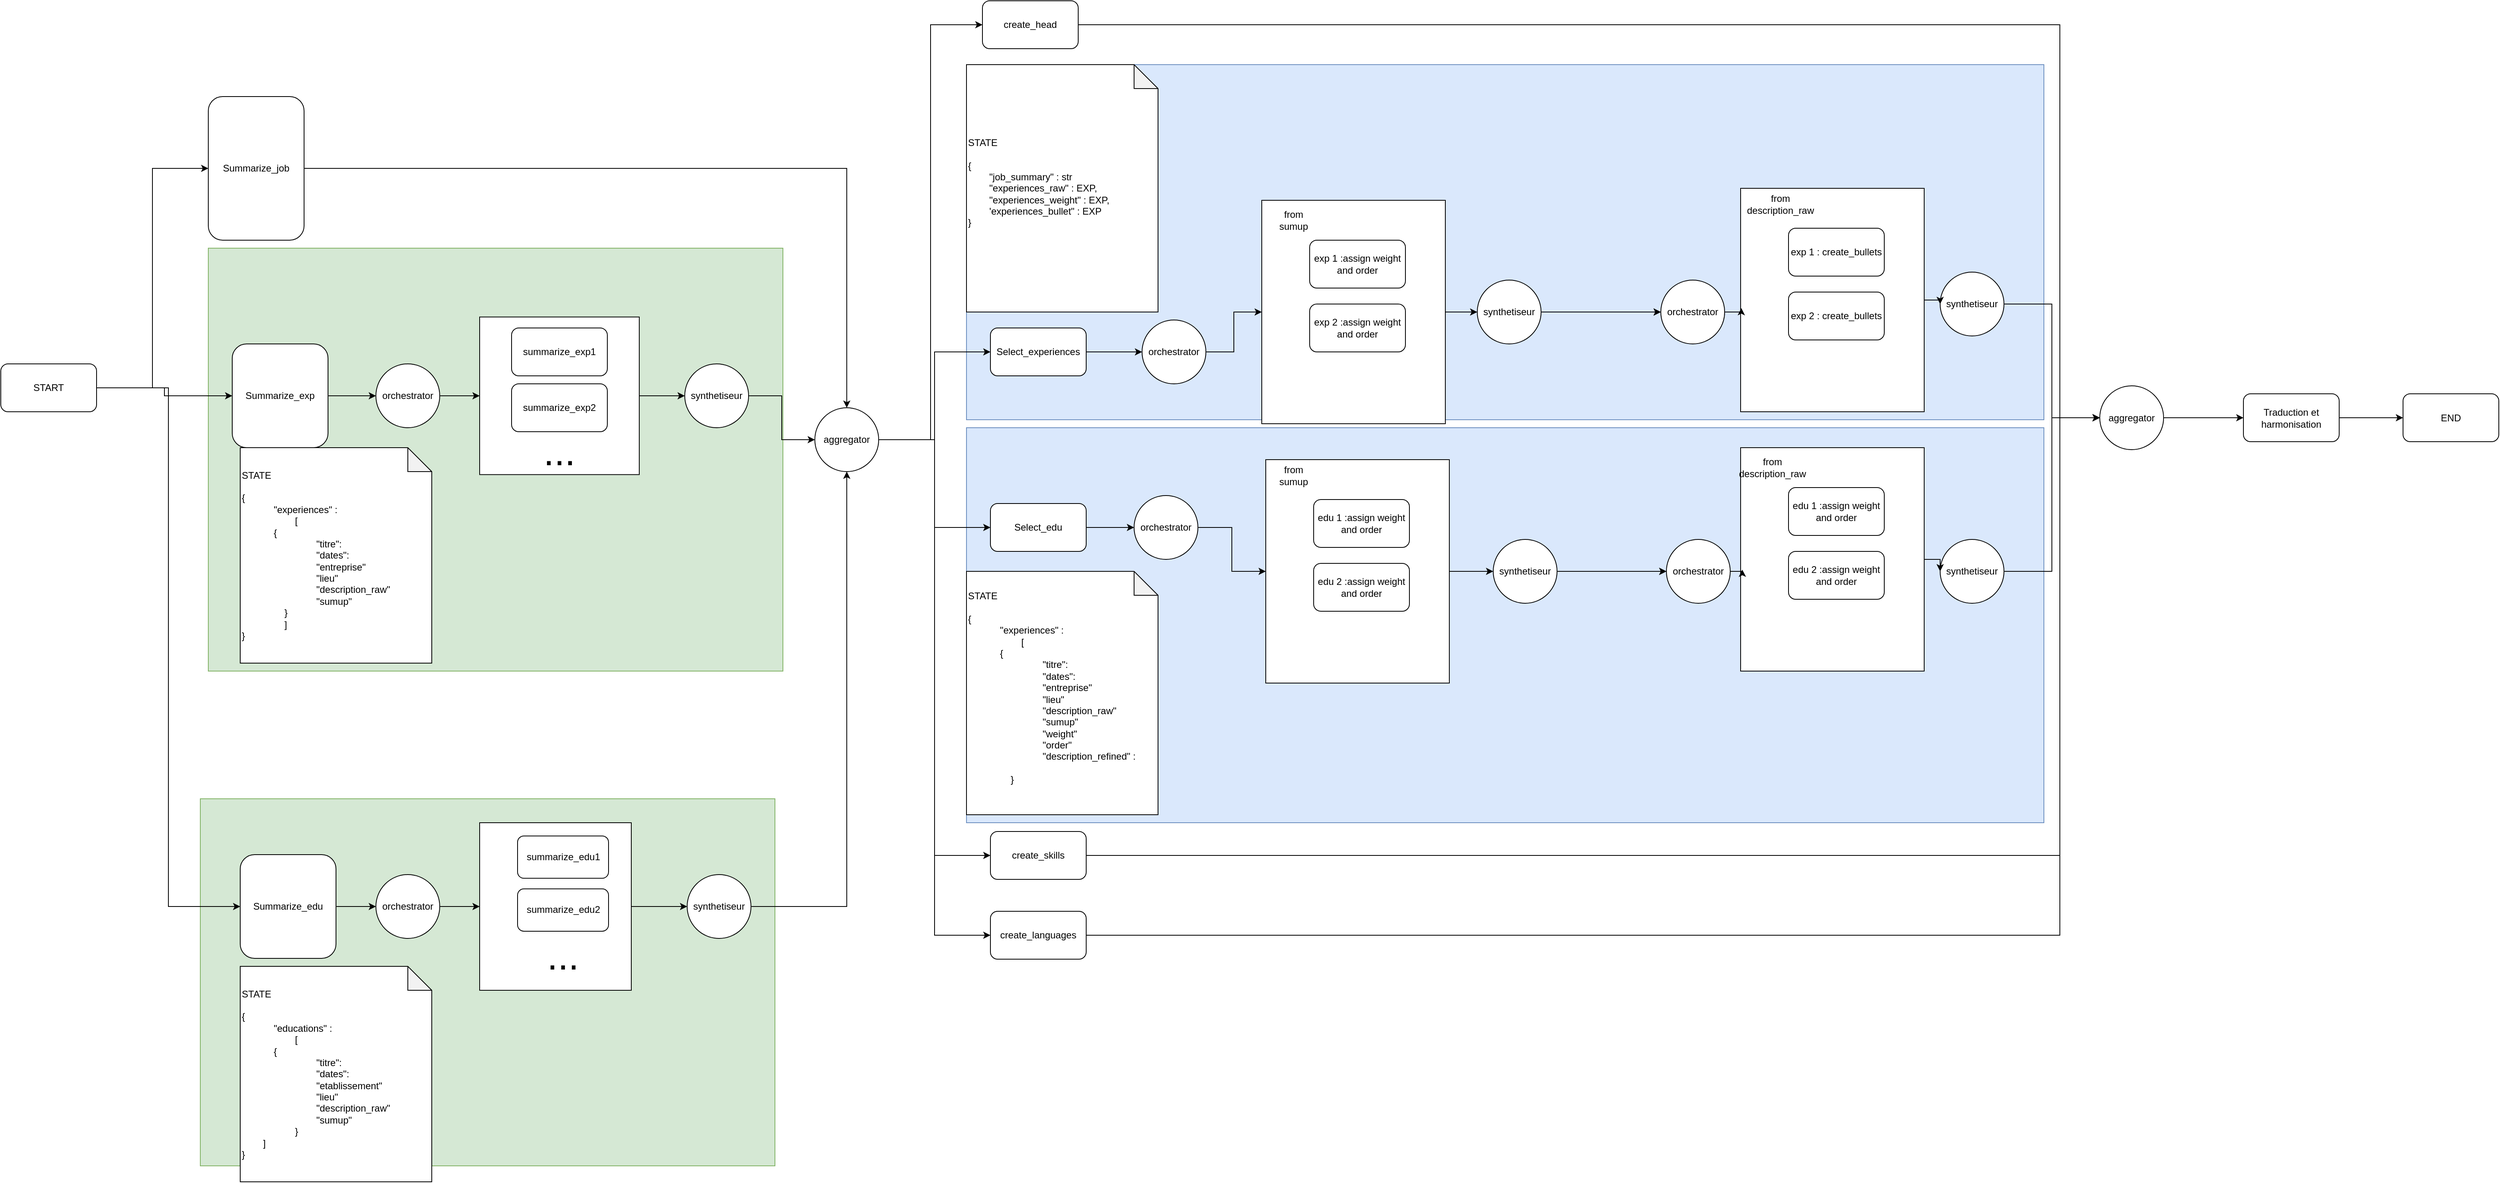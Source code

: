 <mxfile version="26.1.0">
  <diagram name="Page-1" id="X50r67eha17uEZtLHzOA">
    <mxGraphModel dx="3147" dy="726" grid="1" gridSize="10" guides="1" tooltips="1" connect="1" arrows="1" fold="1" page="1" pageScale="1" pageWidth="827" pageHeight="1169" math="0" shadow="0">
      <root>
        <mxCell id="0" />
        <mxCell id="1" parent="0" />
        <mxCell id="xhA7TpGYNtqSUp4RFqiF-86" value="" style="rounded=0;whiteSpace=wrap;html=1;fillColor=#dae8fc;strokeColor=#6c8ebf;" parent="1" vertex="1">
          <mxGeometry x="-50" y="150" width="1350" height="445" as="geometry" />
        </mxCell>
        <mxCell id="xhA7TpGYNtqSUp4RFqiF-85" value="" style="rounded=0;whiteSpace=wrap;html=1;fillColor=#dae8fc;strokeColor=#6c8ebf;" parent="1" vertex="1">
          <mxGeometry x="-50" y="605" width="1350" height="495" as="geometry" />
        </mxCell>
        <mxCell id="xhA7TpGYNtqSUp4RFqiF-84" value="" style="rounded=0;whiteSpace=wrap;html=1;fillColor=#d5e8d4;strokeColor=#82b366;" parent="1" vertex="1">
          <mxGeometry x="-1000" y="380" width="720" height="530" as="geometry" />
        </mxCell>
        <mxCell id="xhA7TpGYNtqSUp4RFqiF-40" style="edgeStyle=orthogonalEdgeStyle;rounded=0;orthogonalLoop=1;jettySize=auto;html=1;exitX=1;exitY=0.5;exitDx=0;exitDy=0;entryX=0;entryY=0.5;entryDx=0;entryDy=0;" parent="1" source="xhA7TpGYNtqSUp4RFqiF-38" target="xhA7TpGYNtqSUp4RFqiF-31" edge="1">
          <mxGeometry relative="1" as="geometry" />
        </mxCell>
        <mxCell id="xhA7TpGYNtqSUp4RFqiF-41" style="edgeStyle=orthogonalEdgeStyle;rounded=0;orthogonalLoop=1;jettySize=auto;html=1;exitX=1;exitY=0.5;exitDx=0;exitDy=0;entryX=0.5;entryY=0;entryDx=0;entryDy=0;" parent="1" source="xhA7TpGYNtqSUp4RFqiF-1" target="xhA7TpGYNtqSUp4RFqiF-29" edge="1">
          <mxGeometry relative="1" as="geometry" />
        </mxCell>
        <mxCell id="xhA7TpGYNtqSUp4RFqiF-1" value="Summarize_job" style="rounded=1;whiteSpace=wrap;html=1;" parent="1" vertex="1">
          <mxGeometry x="-1000" y="190" width="120" height="180" as="geometry" />
        </mxCell>
        <mxCell id="xhA7TpGYNtqSUp4RFqiF-35" style="edgeStyle=orthogonalEdgeStyle;rounded=0;orthogonalLoop=1;jettySize=auto;html=1;exitX=1;exitY=0.5;exitDx=0;exitDy=0;entryX=0;entryY=0.5;entryDx=0;entryDy=0;" parent="1" source="xhA7TpGYNtqSUp4RFqiF-2" target="xhA7TpGYNtqSUp4RFqiF-30" edge="1">
          <mxGeometry relative="1" as="geometry" />
        </mxCell>
        <mxCell id="xhA7TpGYNtqSUp4RFqiF-2" value="Summarize_exp" style="whiteSpace=wrap;html=1;rounded=1;" parent="1" vertex="1">
          <mxGeometry x="-970" y="500" width="120" height="130" as="geometry" />
        </mxCell>
        <mxCell id="xhA7TpGYNtqSUp4RFqiF-14" value="Select_experiences" style="rounded=1;whiteSpace=wrap;html=1;" parent="1" vertex="1">
          <mxGeometry x="-20" y="480" width="120" height="60" as="geometry" />
        </mxCell>
        <mxCell id="xhA7TpGYNtqSUp4RFqiF-57" style="edgeStyle=orthogonalEdgeStyle;rounded=0;orthogonalLoop=1;jettySize=auto;html=1;exitX=1;exitY=0.5;exitDx=0;exitDy=0;entryX=0;entryY=0.5;entryDx=0;entryDy=0;" parent="1" source="xhA7TpGYNtqSUp4RFqiF-24" target="xhA7TpGYNtqSUp4RFqiF-55" edge="1">
          <mxGeometry relative="1" as="geometry" />
        </mxCell>
        <mxCell id="xhA7TpGYNtqSUp4RFqiF-24" value="Select_edu" style="rounded=1;whiteSpace=wrap;html=1;" parent="1" vertex="1">
          <mxGeometry x="-20" y="700" width="120" height="60" as="geometry" />
        </mxCell>
        <mxCell id="xhA7TpGYNtqSUp4RFqiF-33" style="edgeStyle=orthogonalEdgeStyle;rounded=0;orthogonalLoop=1;jettySize=auto;html=1;exitX=1;exitY=0.5;exitDx=0;exitDy=0;entryX=0;entryY=0.5;entryDx=0;entryDy=0;" parent="1" source="xhA7TpGYNtqSUp4RFqiF-28" target="xhA7TpGYNtqSUp4RFqiF-1" edge="1">
          <mxGeometry relative="1" as="geometry" />
        </mxCell>
        <mxCell id="xhA7TpGYNtqSUp4RFqiF-135" style="edgeStyle=orthogonalEdgeStyle;rounded=0;orthogonalLoop=1;jettySize=auto;html=1;exitX=1;exitY=0.5;exitDx=0;exitDy=0;entryX=0;entryY=0.5;entryDx=0;entryDy=0;" parent="1" source="xhA7TpGYNtqSUp4RFqiF-28" target="xhA7TpGYNtqSUp4RFqiF-2" edge="1">
          <mxGeometry relative="1" as="geometry" />
        </mxCell>
        <mxCell id="xhA7TpGYNtqSUp4RFqiF-28" value="START" style="rounded=1;whiteSpace=wrap;html=1;" parent="1" vertex="1">
          <mxGeometry x="-1260" y="525" width="120" height="60" as="geometry" />
        </mxCell>
        <mxCell id="xhA7TpGYNtqSUp4RFqiF-43" style="edgeStyle=orthogonalEdgeStyle;rounded=0;orthogonalLoop=1;jettySize=auto;html=1;exitX=1;exitY=0.5;exitDx=0;exitDy=0;entryX=0;entryY=0.5;entryDx=0;entryDy=0;" parent="1" source="xhA7TpGYNtqSUp4RFqiF-29" target="xhA7TpGYNtqSUp4RFqiF-14" edge="1">
          <mxGeometry relative="1" as="geometry" />
        </mxCell>
        <mxCell id="xhA7TpGYNtqSUp4RFqiF-44" style="edgeStyle=orthogonalEdgeStyle;rounded=0;orthogonalLoop=1;jettySize=auto;html=1;exitX=1;exitY=0.5;exitDx=0;exitDy=0;entryX=0;entryY=0.5;entryDx=0;entryDy=0;" parent="1" source="xhA7TpGYNtqSUp4RFqiF-29" target="xhA7TpGYNtqSUp4RFqiF-24" edge="1">
          <mxGeometry relative="1" as="geometry" />
        </mxCell>
        <mxCell id="xhA7TpGYNtqSUp4RFqiF-46" style="edgeStyle=orthogonalEdgeStyle;rounded=0;orthogonalLoop=1;jettySize=auto;html=1;exitX=1;exitY=0.5;exitDx=0;exitDy=0;entryX=0;entryY=0.5;entryDx=0;entryDy=0;" parent="1" source="xhA7TpGYNtqSUp4RFqiF-29" target="xhA7TpGYNtqSUp4RFqiF-45" edge="1">
          <mxGeometry relative="1" as="geometry" />
        </mxCell>
        <mxCell id="xhA7TpGYNtqSUp4RFqiF-48" style="edgeStyle=orthogonalEdgeStyle;rounded=0;orthogonalLoop=1;jettySize=auto;html=1;exitX=1;exitY=0.5;exitDx=0;exitDy=0;entryX=0;entryY=0.5;entryDx=0;entryDy=0;" parent="1" source="xhA7TpGYNtqSUp4RFqiF-29" target="xhA7TpGYNtqSUp4RFqiF-47" edge="1">
          <mxGeometry relative="1" as="geometry" />
        </mxCell>
        <mxCell id="xhA7TpGYNtqSUp4RFqiF-74" style="edgeStyle=orthogonalEdgeStyle;rounded=0;orthogonalLoop=1;jettySize=auto;html=1;exitX=1;exitY=0.5;exitDx=0;exitDy=0;entryX=0;entryY=0.5;entryDx=0;entryDy=0;" parent="1" source="xhA7TpGYNtqSUp4RFqiF-29" target="xhA7TpGYNtqSUp4RFqiF-72" edge="1">
          <mxGeometry relative="1" as="geometry" />
        </mxCell>
        <mxCell id="xhA7TpGYNtqSUp4RFqiF-29" value="aggregator" style="ellipse;whiteSpace=wrap;html=1;aspect=fixed;" parent="1" vertex="1">
          <mxGeometry x="-240" y="580" width="80" height="80" as="geometry" />
        </mxCell>
        <mxCell id="xhA7TpGYNtqSUp4RFqiF-39" style="edgeStyle=orthogonalEdgeStyle;rounded=0;orthogonalLoop=1;jettySize=auto;html=1;exitX=1;exitY=0.5;exitDx=0;exitDy=0;entryX=0;entryY=0.5;entryDx=0;entryDy=0;" parent="1" source="xhA7TpGYNtqSUp4RFqiF-30" target="xhA7TpGYNtqSUp4RFqiF-38" edge="1">
          <mxGeometry relative="1" as="geometry" />
        </mxCell>
        <mxCell id="xhA7TpGYNtqSUp4RFqiF-30" value="orchestrator" style="ellipse;whiteSpace=wrap;html=1;aspect=fixed;" parent="1" vertex="1">
          <mxGeometry x="-790" y="525" width="80" height="80" as="geometry" />
        </mxCell>
        <mxCell id="xhA7TpGYNtqSUp4RFqiF-136" style="edgeStyle=orthogonalEdgeStyle;rounded=0;orthogonalLoop=1;jettySize=auto;html=1;exitX=1;exitY=0.5;exitDx=0;exitDy=0;entryX=0;entryY=0.5;entryDx=0;entryDy=0;" parent="1" source="xhA7TpGYNtqSUp4RFqiF-31" target="xhA7TpGYNtqSUp4RFqiF-29" edge="1">
          <mxGeometry relative="1" as="geometry" />
        </mxCell>
        <mxCell id="xhA7TpGYNtqSUp4RFqiF-31" value="synthetiseur" style="ellipse;whiteSpace=wrap;html=1;aspect=fixed;" parent="1" vertex="1">
          <mxGeometry x="-403" y="525" width="80" height="80" as="geometry" />
        </mxCell>
        <mxCell id="xhA7TpGYNtqSUp4RFqiF-77" style="edgeStyle=orthogonalEdgeStyle;rounded=0;orthogonalLoop=1;jettySize=auto;html=1;exitX=1;exitY=0.5;exitDx=0;exitDy=0;entryX=0;entryY=0.5;entryDx=0;entryDy=0;" parent="1" source="xhA7TpGYNtqSUp4RFqiF-45" target="xhA7TpGYNtqSUp4RFqiF-76" edge="1">
          <mxGeometry relative="1" as="geometry">
            <Array as="points">
              <mxPoint x="1320" y="100" />
              <mxPoint x="1320" y="592" />
            </Array>
          </mxGeometry>
        </mxCell>
        <mxCell id="xhA7TpGYNtqSUp4RFqiF-45" value="create_head" style="rounded=1;whiteSpace=wrap;html=1;" parent="1" vertex="1">
          <mxGeometry x="-30" y="70" width="120" height="60" as="geometry" />
        </mxCell>
        <mxCell id="xhA7TpGYNtqSUp4RFqiF-80" style="edgeStyle=orthogonalEdgeStyle;rounded=0;orthogonalLoop=1;jettySize=auto;html=1;exitX=1;exitY=0.5;exitDx=0;exitDy=0;entryX=0;entryY=0.5;entryDx=0;entryDy=0;" parent="1" source="xhA7TpGYNtqSUp4RFqiF-47" target="xhA7TpGYNtqSUp4RFqiF-76" edge="1">
          <mxGeometry relative="1" as="geometry">
            <Array as="points">
              <mxPoint x="1320" y="1141" />
              <mxPoint x="1320" y="593" />
            </Array>
          </mxGeometry>
        </mxCell>
        <mxCell id="xhA7TpGYNtqSUp4RFqiF-47" value="create_skills" style="rounded=1;whiteSpace=wrap;html=1;" parent="1" vertex="1">
          <mxGeometry x="-20" y="1111" width="120" height="60" as="geometry" />
        </mxCell>
        <mxCell id="xhA7TpGYNtqSUp4RFqiF-50" value="" style="edgeStyle=orthogonalEdgeStyle;rounded=0;orthogonalLoop=1;jettySize=auto;html=1;" parent="1" source="xhA7TpGYNtqSUp4RFqiF-14" target="xhA7TpGYNtqSUp4RFqiF-49" edge="1">
          <mxGeometry relative="1" as="geometry">
            <mxPoint x="100" y="510" as="sourcePoint" />
            <mxPoint x="300" y="510" as="targetPoint" />
          </mxGeometry>
        </mxCell>
        <mxCell id="xhA7TpGYNtqSUp4RFqiF-58" style="edgeStyle=orthogonalEdgeStyle;rounded=0;orthogonalLoop=1;jettySize=auto;html=1;exitX=1;exitY=0.5;exitDx=0;exitDy=0;" parent="1" source="xhA7TpGYNtqSUp4RFqiF-49" target="xhA7TpGYNtqSUp4RFqiF-52" edge="1">
          <mxGeometry relative="1" as="geometry" />
        </mxCell>
        <mxCell id="xhA7TpGYNtqSUp4RFqiF-49" value="orchestrator" style="ellipse;whiteSpace=wrap;html=1;aspect=fixed;" parent="1" vertex="1">
          <mxGeometry x="170" y="470" width="80" height="80" as="geometry" />
        </mxCell>
        <mxCell id="xhA7TpGYNtqSUp4RFqiF-59" style="edgeStyle=orthogonalEdgeStyle;rounded=0;orthogonalLoop=1;jettySize=auto;html=1;exitX=1;exitY=0.5;exitDx=0;exitDy=0;" parent="1" source="xhA7TpGYNtqSUp4RFqiF-55" target="xhA7TpGYNtqSUp4RFqiF-53" edge="1">
          <mxGeometry relative="1" as="geometry" />
        </mxCell>
        <mxCell id="xhA7TpGYNtqSUp4RFqiF-55" value="orchestrator" style="ellipse;whiteSpace=wrap;html=1;aspect=fixed;" parent="1" vertex="1">
          <mxGeometry x="160" y="690" width="80" height="80" as="geometry" />
        </mxCell>
        <mxCell id="xhA7TpGYNtqSUp4RFqiF-60" value="" style="group" parent="1" vertex="1" connectable="0">
          <mxGeometry x="320" y="320" width="230" height="280" as="geometry" />
        </mxCell>
        <mxCell id="xhA7TpGYNtqSUp4RFqiF-52" value="" style="rounded=0;whiteSpace=wrap;html=1;" parent="xhA7TpGYNtqSUp4RFqiF-60" vertex="1">
          <mxGeometry width="230" height="280" as="geometry" />
        </mxCell>
        <mxCell id="xhA7TpGYNtqSUp4RFqiF-21" value="exp 1 :assign weight&lt;div&gt;and order&lt;/div&gt;" style="whiteSpace=wrap;html=1;rounded=1;" parent="xhA7TpGYNtqSUp4RFqiF-60" vertex="1">
          <mxGeometry x="60" y="50" width="120" height="60" as="geometry" />
        </mxCell>
        <mxCell id="xhA7TpGYNtqSUp4RFqiF-51" value="exp 2 :assign weight&lt;div&gt;and order&lt;/div&gt;" style="whiteSpace=wrap;html=1;rounded=1;" parent="xhA7TpGYNtqSUp4RFqiF-60" vertex="1">
          <mxGeometry x="60" y="130" width="120" height="60" as="geometry" />
        </mxCell>
        <mxCell id="xhA7TpGYNtqSUp4RFqiF-137" value="from sumup" style="text;html=1;align=center;verticalAlign=middle;whiteSpace=wrap;rounded=0;" parent="xhA7TpGYNtqSUp4RFqiF-60" vertex="1">
          <mxGeometry x="10" y="10" width="60" height="30" as="geometry" />
        </mxCell>
        <mxCell id="xhA7TpGYNtqSUp4RFqiF-61" value="" style="group" parent="1" vertex="1" connectable="0">
          <mxGeometry x="325" y="645" width="230" height="280" as="geometry" />
        </mxCell>
        <mxCell id="xhA7TpGYNtqSUp4RFqiF-53" value="" style="rounded=0;whiteSpace=wrap;html=1;" parent="xhA7TpGYNtqSUp4RFqiF-61" vertex="1">
          <mxGeometry width="230" height="280" as="geometry" />
        </mxCell>
        <mxCell id="xhA7TpGYNtqSUp4RFqiF-54" value="edu 1 :assign weight&lt;div&gt;and order&lt;/div&gt;" style="whiteSpace=wrap;html=1;rounded=1;" parent="xhA7TpGYNtqSUp4RFqiF-61" vertex="1">
          <mxGeometry x="60" y="50" width="120" height="60" as="geometry" />
        </mxCell>
        <mxCell id="xhA7TpGYNtqSUp4RFqiF-56" value="edu 2 :assign weight&lt;div&gt;and order&lt;/div&gt;" style="whiteSpace=wrap;html=1;rounded=1;" parent="xhA7TpGYNtqSUp4RFqiF-61" vertex="1">
          <mxGeometry x="60" y="130" width="120" height="60" as="geometry" />
        </mxCell>
        <mxCell id="xhA7TpGYNtqSUp4RFqiF-144" value="from sumup" style="text;html=1;align=center;verticalAlign=middle;whiteSpace=wrap;rounded=0;" parent="xhA7TpGYNtqSUp4RFqiF-61" vertex="1">
          <mxGeometry x="5" y="5" width="60" height="30" as="geometry" />
        </mxCell>
        <mxCell id="_GxIidSNAb99nBjHcVHS-1" style="edgeStyle=orthogonalEdgeStyle;rounded=0;orthogonalLoop=1;jettySize=auto;html=1;exitX=1;exitY=0.5;exitDx=0;exitDy=0;entryX=0;entryY=0.5;entryDx=0;entryDy=0;" edge="1" parent="1" source="xhA7TpGYNtqSUp4RFqiF-62" target="xhA7TpGYNtqSUp4RFqiF-106">
          <mxGeometry relative="1" as="geometry" />
        </mxCell>
        <mxCell id="xhA7TpGYNtqSUp4RFqiF-62" value="synthetiseur" style="ellipse;whiteSpace=wrap;html=1;aspect=fixed;" parent="1" vertex="1">
          <mxGeometry x="590" y="420" width="80" height="80" as="geometry" />
        </mxCell>
        <mxCell id="_GxIidSNAb99nBjHcVHS-2" style="edgeStyle=orthogonalEdgeStyle;rounded=0;orthogonalLoop=1;jettySize=auto;html=1;exitX=1;exitY=0.5;exitDx=0;exitDy=0;entryX=0;entryY=0.5;entryDx=0;entryDy=0;" edge="1" parent="1" source="xhA7TpGYNtqSUp4RFqiF-63" target="xhA7TpGYNtqSUp4RFqiF-107">
          <mxGeometry relative="1" as="geometry" />
        </mxCell>
        <mxCell id="xhA7TpGYNtqSUp4RFqiF-63" value="synthetiseur" style="ellipse;whiteSpace=wrap;html=1;aspect=fixed;" parent="1" vertex="1">
          <mxGeometry x="610" y="745" width="80" height="80" as="geometry" />
        </mxCell>
        <mxCell id="xhA7TpGYNtqSUp4RFqiF-64" style="edgeStyle=orthogonalEdgeStyle;rounded=0;orthogonalLoop=1;jettySize=auto;html=1;exitX=1;exitY=0.5;exitDx=0;exitDy=0;" parent="1" source="xhA7TpGYNtqSUp4RFqiF-52" target="xhA7TpGYNtqSUp4RFqiF-62" edge="1">
          <mxGeometry relative="1" as="geometry" />
        </mxCell>
        <mxCell id="xhA7TpGYNtqSUp4RFqiF-65" style="edgeStyle=orthogonalEdgeStyle;rounded=0;orthogonalLoop=1;jettySize=auto;html=1;exitX=1;exitY=0.5;exitDx=0;exitDy=0;entryX=0;entryY=0.5;entryDx=0;entryDy=0;" parent="1" source="xhA7TpGYNtqSUp4RFqiF-53" target="xhA7TpGYNtqSUp4RFqiF-63" edge="1">
          <mxGeometry relative="1" as="geometry" />
        </mxCell>
        <mxCell id="xhA7TpGYNtqSUp4RFqiF-118" style="edgeStyle=orthogonalEdgeStyle;rounded=0;orthogonalLoop=1;jettySize=auto;html=1;exitX=1;exitY=0.5;exitDx=0;exitDy=0;entryX=0;entryY=0.5;entryDx=0;entryDy=0;" parent="1" target="xhA7TpGYNtqSUp4RFqiF-106" edge="1">
          <mxGeometry relative="1" as="geometry">
            <mxPoint x="790.0" y="460" as="sourcePoint" />
          </mxGeometry>
        </mxCell>
        <mxCell id="xhA7TpGYNtqSUp4RFqiF-121" style="edgeStyle=orthogonalEdgeStyle;rounded=0;orthogonalLoop=1;jettySize=auto;html=1;exitX=1;exitY=0.5;exitDx=0;exitDy=0;entryX=0;entryY=0.5;entryDx=0;entryDy=0;" parent="1" target="xhA7TpGYNtqSUp4RFqiF-107" edge="1">
          <mxGeometry relative="1" as="geometry">
            <mxPoint x="800.0" y="785.0" as="sourcePoint" />
          </mxGeometry>
        </mxCell>
        <mxCell id="xhA7TpGYNtqSUp4RFqiF-81" style="edgeStyle=orthogonalEdgeStyle;rounded=0;orthogonalLoop=1;jettySize=auto;html=1;exitX=1;exitY=0.5;exitDx=0;exitDy=0;entryX=0;entryY=0.5;entryDx=0;entryDy=0;" parent="1" source="xhA7TpGYNtqSUp4RFqiF-72" target="xhA7TpGYNtqSUp4RFqiF-76" edge="1">
          <mxGeometry relative="1" as="geometry">
            <Array as="points">
              <mxPoint x="1320" y="1241" />
              <mxPoint x="1320" y="593" />
            </Array>
          </mxGeometry>
        </mxCell>
        <mxCell id="xhA7TpGYNtqSUp4RFqiF-72" value="create_languages" style="rounded=1;whiteSpace=wrap;html=1;" parent="1" vertex="1">
          <mxGeometry x="-20" y="1211" width="120" height="60" as="geometry" />
        </mxCell>
        <mxCell id="xhA7TpGYNtqSUp4RFqiF-83" style="edgeStyle=orthogonalEdgeStyle;rounded=0;orthogonalLoop=1;jettySize=auto;html=1;exitX=1;exitY=0.5;exitDx=0;exitDy=0;entryX=0;entryY=0.5;entryDx=0;entryDy=0;" parent="1" source="xhA7TpGYNtqSUp4RFqiF-76" target="xhA7TpGYNtqSUp4RFqiF-82" edge="1">
          <mxGeometry relative="1" as="geometry" />
        </mxCell>
        <mxCell id="xhA7TpGYNtqSUp4RFqiF-76" value="aggregator" style="ellipse;whiteSpace=wrap;html=1;aspect=fixed;" parent="1" vertex="1">
          <mxGeometry x="1370" y="552.5" width="80" height="80" as="geometry" />
        </mxCell>
        <mxCell id="xhA7TpGYNtqSUp4RFqiF-88" value="" style="edgeStyle=orthogonalEdgeStyle;rounded=0;orthogonalLoop=1;jettySize=auto;html=1;" parent="1" source="xhA7TpGYNtqSUp4RFqiF-82" target="xhA7TpGYNtqSUp4RFqiF-87" edge="1">
          <mxGeometry relative="1" as="geometry" />
        </mxCell>
        <mxCell id="xhA7TpGYNtqSUp4RFqiF-82" value="Traduction et harmonisation" style="rounded=1;whiteSpace=wrap;html=1;" parent="1" vertex="1">
          <mxGeometry x="1550" y="562.5" width="120" height="60" as="geometry" />
        </mxCell>
        <mxCell id="xhA7TpGYNtqSUp4RFqiF-87" value="END" style="whiteSpace=wrap;html=1;rounded=1;" parent="1" vertex="1">
          <mxGeometry x="1750" y="562.5" width="120" height="60" as="geometry" />
        </mxCell>
        <mxCell id="xhA7TpGYNtqSUp4RFqiF-89" value="STATE&lt;br&gt;&lt;br&gt;{&lt;br&gt;&lt;blockquote style=&quot;margin: 0 0 0 40px; border: none; padding: 0px;&quot;&gt;&quot;experiences&quot; :&lt;br&gt;&lt;span style=&quot;white-space: pre;&quot;&gt;&#x9;&lt;/span&gt;[&lt;br&gt;{&lt;br&gt;&lt;span style=&quot;white-space: pre;&quot;&gt;&#x9;&lt;/span&gt;&lt;span style=&quot;white-space: pre;&quot;&gt;&#x9;&lt;/span&gt;&quot;titre&quot;:&lt;br&gt;&lt;span style=&quot;white-space: pre;&quot;&gt;&#x9;&lt;/span&gt;&lt;span style=&quot;white-space: pre;&quot;&gt;&#x9;&lt;/span&gt;&quot;dates&quot;:&lt;br&gt;&lt;span style=&quot;white-space: pre;&quot;&gt;&#x9;&lt;/span&gt;&lt;span style=&quot;white-space: pre;&quot;&gt;&#x9;&lt;/span&gt;&quot;entreprise&quot;&lt;br&gt;&lt;span style=&quot;white-space: pre;&quot;&gt;&#x9;&lt;/span&gt;&lt;span style=&quot;white-space: pre;&quot;&gt;&#x9;&lt;/span&gt;&quot;lieu&quot;&lt;br&gt;&lt;span style=&quot;white-space: pre;&quot;&gt;&#x9;&lt;/span&gt;&lt;span style=&quot;white-space: pre;&quot;&gt;&#x9;&lt;/span&gt;&quot;description_raw&quot;&lt;br&gt;&lt;span style=&quot;white-space: pre;&quot;&gt;&#x9;&lt;/span&gt;&lt;span style=&quot;white-space: pre;&quot;&gt;&#x9;&lt;/span&gt;&quot;sumup&quot;&lt;br&gt;&lt;/blockquote&gt;&lt;div&gt;&lt;span style=&quot;white-space: pre;&quot;&gt;&#x9;&lt;/span&gt;&lt;span style=&quot;white-space: pre;&quot;&gt;&#x9;&lt;/span&gt;}&lt;br&gt;&lt;span style=&quot;white-space: pre;&quot;&gt;&#x9;&lt;/span&gt;&lt;span style=&quot;white-space: pre;&quot;&gt;&#x9;&lt;/span&gt;]&lt;br&gt;}&lt;/div&gt;" style="shape=note;whiteSpace=wrap;html=1;backgroundOutline=1;darkOpacity=0.05;align=left;" parent="1" vertex="1">
          <mxGeometry x="-960" y="630" width="240" height="270" as="geometry" />
        </mxCell>
        <mxCell id="xhA7TpGYNtqSUp4RFqiF-90" value="" style="rounded=0;whiteSpace=wrap;html=1;fillColor=#d5e8d4;strokeColor=#82b366;" parent="1" vertex="1">
          <mxGeometry x="-1010" y="1070" width="720" height="460" as="geometry" />
        </mxCell>
        <mxCell id="xhA7TpGYNtqSUp4RFqiF-91" style="edgeStyle=orthogonalEdgeStyle;rounded=0;orthogonalLoop=1;jettySize=auto;html=1;exitX=1;exitY=0.5;exitDx=0;exitDy=0;entryX=0;entryY=0.5;entryDx=0;entryDy=0;" parent="1" source="xhA7TpGYNtqSUp4RFqiF-92" target="xhA7TpGYNtqSUp4RFqiF-101" edge="1">
          <mxGeometry relative="1" as="geometry" />
        </mxCell>
        <mxCell id="xhA7TpGYNtqSUp4RFqiF-93" style="edgeStyle=orthogonalEdgeStyle;rounded=0;orthogonalLoop=1;jettySize=auto;html=1;exitX=1;exitY=0.5;exitDx=0;exitDy=0;entryX=0;entryY=0.5;entryDx=0;entryDy=0;" parent="1" source="xhA7TpGYNtqSUp4RFqiF-94" target="xhA7TpGYNtqSUp4RFqiF-100" edge="1">
          <mxGeometry relative="1" as="geometry" />
        </mxCell>
        <mxCell id="xhA7TpGYNtqSUp4RFqiF-94" value="Summarize_edu" style="whiteSpace=wrap;html=1;rounded=1;" parent="1" vertex="1">
          <mxGeometry x="-960" y="1140" width="120" height="130" as="geometry" />
        </mxCell>
        <mxCell id="xhA7TpGYNtqSUp4RFqiF-99" style="edgeStyle=orthogonalEdgeStyle;rounded=0;orthogonalLoop=1;jettySize=auto;html=1;exitX=1;exitY=0.5;exitDx=0;exitDy=0;entryX=0;entryY=0.5;entryDx=0;entryDy=0;" parent="1" source="xhA7TpGYNtqSUp4RFqiF-100" target="xhA7TpGYNtqSUp4RFqiF-92" edge="1">
          <mxGeometry relative="1" as="geometry" />
        </mxCell>
        <mxCell id="xhA7TpGYNtqSUp4RFqiF-100" value="orchestrator" style="ellipse;whiteSpace=wrap;html=1;aspect=fixed;" parent="1" vertex="1">
          <mxGeometry x="-790" y="1165" width="80" height="80" as="geometry" />
        </mxCell>
        <mxCell id="xhA7TpGYNtqSUp4RFqiF-133" style="edgeStyle=orthogonalEdgeStyle;rounded=0;orthogonalLoop=1;jettySize=auto;html=1;exitX=1;exitY=0.5;exitDx=0;exitDy=0;entryX=0.5;entryY=1;entryDx=0;entryDy=0;" parent="1" source="xhA7TpGYNtqSUp4RFqiF-101" target="xhA7TpGYNtqSUp4RFqiF-29" edge="1">
          <mxGeometry relative="1" as="geometry" />
        </mxCell>
        <mxCell id="xhA7TpGYNtqSUp4RFqiF-101" value="synthetiseur" style="ellipse;whiteSpace=wrap;html=1;aspect=fixed;" parent="1" vertex="1">
          <mxGeometry x="-400" y="1165" width="80" height="80" as="geometry" />
        </mxCell>
        <mxCell id="xhA7TpGYNtqSUp4RFqiF-104" value="STATE&lt;br&gt;&lt;br&gt;{&lt;br&gt;&lt;blockquote style=&quot;margin: 0 0 0 40px; border: none; padding: 0px;&quot;&gt;&quot;educations&quot; :&lt;br&gt;&lt;span style=&quot;white-space: pre;&quot;&gt;&#x9;&lt;/span&gt;[&lt;br&gt;{&lt;br&gt;&lt;span style=&quot;white-space: pre;&quot;&gt;&#x9;&lt;/span&gt;&lt;span style=&quot;white-space: pre;&quot;&gt;&#x9;&lt;/span&gt;&quot;titre&quot;:&lt;br&gt;&lt;span style=&quot;white-space: pre;&quot;&gt;&#x9;&lt;/span&gt;&lt;span style=&quot;white-space: pre;&quot;&gt;&#x9;&lt;/span&gt;&quot;dates&quot;:&lt;br&gt;&lt;span style=&quot;white-space: pre;&quot;&gt;&#x9;&lt;/span&gt;&lt;span style=&quot;white-space: pre;&quot;&gt;&#x9;&lt;/span&gt;&quot;etablissement&quot;&lt;br&gt;&lt;span style=&quot;white-space: pre;&quot;&gt;&#x9;&lt;/span&gt;&lt;span style=&quot;white-space: pre;&quot;&gt;&#x9;&lt;/span&gt;&quot;lieu&quot;&lt;br&gt;&lt;span style=&quot;white-space: pre;&quot;&gt;&#x9;&lt;/span&gt;&lt;span style=&quot;white-space: pre;&quot;&gt;&#x9;&lt;/span&gt;&quot;description_raw&quot;&lt;br&gt;&lt;span style=&quot;white-space: pre;&quot;&gt;&#x9;&lt;/span&gt;&lt;span style=&quot;white-space: pre;&quot;&gt;&#x9;&lt;/span&gt;&quot;sumup&quot;&lt;/blockquote&gt;&lt;blockquote style=&quot;margin: 0 0 0 40px; border: none; padding: 0px;&quot;&gt;&lt;span style=&quot;background-color: transparent; color: light-dark(rgb(0, 0, 0), rgb(255, 255, 255)); white-space: pre;&quot;&gt;&#x9;&lt;/span&gt;&lt;span style=&quot;background-color: transparent; color: light-dark(rgb(0, 0, 0), rgb(255, 255, 255));&quot;&gt;}&lt;/span&gt;&lt;br&gt;&lt;/blockquote&gt;&lt;div&gt;&lt;span style=&quot;white-space: pre;&quot;&gt;&#x9;&lt;/span&gt;]&lt;br&gt;&lt;/div&gt;&lt;div&gt;}&lt;/div&gt;" style="shape=note;whiteSpace=wrap;html=1;backgroundOutline=1;darkOpacity=0.05;align=left;" parent="1" vertex="1">
          <mxGeometry x="-960" y="1280" width="240" height="270" as="geometry" />
        </mxCell>
        <mxCell id="xhA7TpGYNtqSUp4RFqiF-105" value="STATE&lt;br&gt;&lt;br&gt;{&lt;div&gt;&lt;span style=&quot;white-space: pre;&quot;&gt;&#x9;&lt;/span&gt;&quot;job_summary&quot; : str&lt;br&gt;&lt;span style=&quot;background-color: transparent; color: light-dark(rgb(0, 0, 0), rgb(255, 255, 255));&quot;&gt;&lt;span style=&quot;white-space: pre;&quot;&gt;&#x9;&lt;/span&gt;&quot;experiences_raw&quot; : EXP,&lt;/span&gt;&lt;/div&gt;&lt;div&gt;&lt;span style=&quot;white-space: pre;&quot;&gt;&#x9;&lt;/span&gt;&quot;experiences_weight&quot; : EXP,&lt;/div&gt;&lt;div&gt;&lt;span style=&quot;white-space: pre;&quot;&gt;&#x9;&lt;/span&gt;&#39;experiences_bullet&quot; : EXP&lt;/div&gt;&lt;div&gt;}&lt;br&gt;&lt;div&gt;&lt;br&gt;&lt;/div&gt;&lt;/div&gt;" style="shape=note;whiteSpace=wrap;html=1;backgroundOutline=1;darkOpacity=0.05;align=left;" parent="1" vertex="1">
          <mxGeometry x="-50" y="150" width="240" height="310" as="geometry" />
        </mxCell>
        <mxCell id="xhA7TpGYNtqSUp4RFqiF-106" value="orchestrator" style="ellipse;whiteSpace=wrap;html=1;aspect=fixed;" parent="1" vertex="1">
          <mxGeometry x="820" y="420" width="80" height="80" as="geometry" />
        </mxCell>
        <mxCell id="xhA7TpGYNtqSUp4RFqiF-107" value="orchestrator" style="ellipse;whiteSpace=wrap;html=1;aspect=fixed;" parent="1" vertex="1">
          <mxGeometry x="827" y="745" width="80" height="80" as="geometry" />
        </mxCell>
        <mxCell id="xhA7TpGYNtqSUp4RFqiF-108" value="" style="group" parent="1" vertex="1" connectable="0">
          <mxGeometry x="920" y="305" width="230" height="280" as="geometry" />
        </mxCell>
        <mxCell id="xhA7TpGYNtqSUp4RFqiF-109" value="" style="rounded=0;whiteSpace=wrap;html=1;" parent="xhA7TpGYNtqSUp4RFqiF-108" vertex="1">
          <mxGeometry width="230" height="280" as="geometry" />
        </mxCell>
        <mxCell id="xhA7TpGYNtqSUp4RFqiF-110" value="exp 1 : create_bullets" style="whiteSpace=wrap;html=1;rounded=1;" parent="xhA7TpGYNtqSUp4RFqiF-108" vertex="1">
          <mxGeometry x="60" y="50" width="120" height="60" as="geometry" />
        </mxCell>
        <mxCell id="xhA7TpGYNtqSUp4RFqiF-111" value="exp 2 : create_bullets" style="whiteSpace=wrap;html=1;rounded=1;" parent="xhA7TpGYNtqSUp4RFqiF-108" vertex="1">
          <mxGeometry x="60" y="130" width="120" height="60" as="geometry" />
        </mxCell>
        <mxCell id="xhA7TpGYNtqSUp4RFqiF-145" value="from description_raw" style="text;html=1;align=center;verticalAlign=middle;whiteSpace=wrap;rounded=0;" parent="xhA7TpGYNtqSUp4RFqiF-108" vertex="1">
          <mxGeometry x="20" y="5" width="60" height="30" as="geometry" />
        </mxCell>
        <mxCell id="xhA7TpGYNtqSUp4RFqiF-126" style="edgeStyle=orthogonalEdgeStyle;rounded=0;orthogonalLoop=1;jettySize=auto;html=1;exitX=1;exitY=0.5;exitDx=0;exitDy=0;entryX=0;entryY=0.5;entryDx=0;entryDy=0;" parent="1" source="xhA7TpGYNtqSUp4RFqiF-112" target="xhA7TpGYNtqSUp4RFqiF-76" edge="1">
          <mxGeometry relative="1" as="geometry" />
        </mxCell>
        <mxCell id="xhA7TpGYNtqSUp4RFqiF-112" value="synthetiseur" style="ellipse;whiteSpace=wrap;html=1;aspect=fixed;" parent="1" vertex="1">
          <mxGeometry x="1170" y="410" width="80" height="80" as="geometry" />
        </mxCell>
        <mxCell id="xhA7TpGYNtqSUp4RFqiF-124" style="edgeStyle=orthogonalEdgeStyle;rounded=0;orthogonalLoop=1;jettySize=auto;html=1;exitX=1;exitY=0.5;exitDx=0;exitDy=0;entryX=0;entryY=0.5;entryDx=0;entryDy=0;" parent="1" source="xhA7TpGYNtqSUp4RFqiF-113" target="xhA7TpGYNtqSUp4RFqiF-76" edge="1">
          <mxGeometry relative="1" as="geometry" />
        </mxCell>
        <mxCell id="xhA7TpGYNtqSUp4RFqiF-113" value="synthetiseur" style="ellipse;whiteSpace=wrap;html=1;aspect=fixed;" parent="1" vertex="1">
          <mxGeometry x="1170" y="745" width="80" height="80" as="geometry" />
        </mxCell>
        <mxCell id="xhA7TpGYNtqSUp4RFqiF-114" value="" style="group" parent="1" vertex="1" connectable="0">
          <mxGeometry x="920" y="630" width="230" height="280" as="geometry" />
        </mxCell>
        <mxCell id="xhA7TpGYNtqSUp4RFqiF-115" value="" style="rounded=0;whiteSpace=wrap;html=1;" parent="xhA7TpGYNtqSUp4RFqiF-114" vertex="1">
          <mxGeometry width="230" height="280" as="geometry" />
        </mxCell>
        <mxCell id="xhA7TpGYNtqSUp4RFqiF-116" value="edu 1 :assign weight&lt;div&gt;and order&lt;/div&gt;" style="whiteSpace=wrap;html=1;rounded=1;" parent="xhA7TpGYNtqSUp4RFqiF-114" vertex="1">
          <mxGeometry x="60" y="50" width="120" height="60" as="geometry" />
        </mxCell>
        <mxCell id="xhA7TpGYNtqSUp4RFqiF-117" value="edu 2 :assign weight&lt;div&gt;and order&lt;/div&gt;" style="whiteSpace=wrap;html=1;rounded=1;" parent="xhA7TpGYNtqSUp4RFqiF-114" vertex="1">
          <mxGeometry x="60" y="130" width="120" height="60" as="geometry" />
        </mxCell>
        <mxCell id="xhA7TpGYNtqSUp4RFqiF-146" value="from description_raw" style="text;html=1;align=center;verticalAlign=middle;whiteSpace=wrap;rounded=0;" parent="xhA7TpGYNtqSUp4RFqiF-114" vertex="1">
          <mxGeometry x="10" y="10" width="60" height="30" as="geometry" />
        </mxCell>
        <mxCell id="xhA7TpGYNtqSUp4RFqiF-119" style="edgeStyle=orthogonalEdgeStyle;rounded=0;orthogonalLoop=1;jettySize=auto;html=1;exitX=1;exitY=0.5;exitDx=0;exitDy=0;entryX=0.004;entryY=0.536;entryDx=0;entryDy=0;entryPerimeter=0;" parent="1" source="xhA7TpGYNtqSUp4RFqiF-106" target="xhA7TpGYNtqSUp4RFqiF-109" edge="1">
          <mxGeometry relative="1" as="geometry" />
        </mxCell>
        <mxCell id="xhA7TpGYNtqSUp4RFqiF-120" style="edgeStyle=orthogonalEdgeStyle;rounded=0;orthogonalLoop=1;jettySize=auto;html=1;exitX=1;exitY=0.5;exitDx=0;exitDy=0;entryX=0;entryY=0.5;entryDx=0;entryDy=0;" parent="1" source="xhA7TpGYNtqSUp4RFqiF-109" target="xhA7TpGYNtqSUp4RFqiF-112" edge="1">
          <mxGeometry relative="1" as="geometry" />
        </mxCell>
        <mxCell id="xhA7TpGYNtqSUp4RFqiF-122" style="edgeStyle=orthogonalEdgeStyle;rounded=0;orthogonalLoop=1;jettySize=auto;html=1;exitX=1;exitY=0.5;exitDx=0;exitDy=0;entryX=0.009;entryY=0.546;entryDx=0;entryDy=0;entryPerimeter=0;" parent="1" source="xhA7TpGYNtqSUp4RFqiF-107" target="xhA7TpGYNtqSUp4RFqiF-115" edge="1">
          <mxGeometry relative="1" as="geometry" />
        </mxCell>
        <mxCell id="xhA7TpGYNtqSUp4RFqiF-123" style="edgeStyle=orthogonalEdgeStyle;rounded=0;orthogonalLoop=1;jettySize=auto;html=1;exitX=1;exitY=0.5;exitDx=0;exitDy=0;entryX=0;entryY=0.5;entryDx=0;entryDy=0;" parent="1" source="xhA7TpGYNtqSUp4RFqiF-115" target="xhA7TpGYNtqSUp4RFqiF-113" edge="1">
          <mxGeometry relative="1" as="geometry" />
        </mxCell>
        <mxCell id="xhA7TpGYNtqSUp4RFqiF-127" value="STATE&lt;br&gt;&lt;br&gt;{&lt;br&gt;&lt;blockquote style=&quot;margin: 0 0 0 40px; border: none; padding: 0px;&quot;&gt;&quot;experiences&quot; :&lt;br&gt;&lt;span style=&quot;white-space: pre;&quot;&gt;&#x9;&lt;/span&gt;[&lt;br&gt;{&lt;br&gt;&lt;span style=&quot;white-space: pre;&quot;&gt;&#x9;&lt;/span&gt;&lt;span style=&quot;white-space: pre;&quot;&gt;&#x9;&lt;/span&gt;&quot;titre&quot;:&lt;br&gt;&lt;span style=&quot;white-space: pre;&quot;&gt;&#x9;&lt;/span&gt;&lt;span style=&quot;white-space: pre;&quot;&gt;&#x9;&lt;/span&gt;&quot;dates&quot;:&lt;br&gt;&lt;span style=&quot;white-space: pre;&quot;&gt;&#x9;&lt;/span&gt;&lt;span style=&quot;white-space: pre;&quot;&gt;&#x9;&lt;/span&gt;&quot;entreprise&quot;&lt;br&gt;&lt;span style=&quot;white-space: pre;&quot;&gt;&#x9;&lt;/span&gt;&lt;span style=&quot;white-space: pre;&quot;&gt;&#x9;&lt;/span&gt;&quot;lieu&quot;&lt;br&gt;&lt;span style=&quot;white-space: pre;&quot;&gt;&#x9;&lt;/span&gt;&lt;span style=&quot;white-space: pre;&quot;&gt;&#x9;&lt;/span&gt;&quot;description_raw&quot;&lt;br&gt;&lt;span style=&quot;white-space: pre;&quot;&gt;&#x9;&lt;/span&gt;&lt;span style=&quot;white-space: pre;&quot;&gt;&#x9;&lt;/span&gt;&quot;sumup&quot;&lt;br&gt;&lt;span style=&quot;white-space: pre;&quot;&gt;&#x9;&lt;/span&gt;&lt;span style=&quot;white-space: pre;&quot;&gt;&#x9;&lt;/span&gt;&quot;weight&quot;&lt;br&gt;&lt;span style=&quot;white-space: pre;&quot;&gt;&#x9;&lt;/span&gt;&lt;span style=&quot;white-space: pre;&quot;&gt;&#x9;&lt;/span&gt;&quot;order&quot;&lt;br&gt;&lt;span style=&quot;white-space: pre;&quot;&gt;&#x9;&lt;/span&gt;&lt;span style=&quot;white-space: pre;&quot;&gt;&#x9;&lt;/span&gt;&quot;description_refined&quot; :&lt;br&gt;&lt;span style=&quot;white-space: pre;&quot;&gt;&#x9;&lt;/span&gt;&lt;span style=&quot;white-space: pre;&quot;&gt;&#x9;&lt;/span&gt;&lt;br&gt;&lt;/blockquote&gt;&lt;div&gt;&lt;span style=&quot;white-space: pre;&quot;&gt;&#x9;&lt;/span&gt;&lt;span style=&quot;white-space: pre;&quot;&gt;&#x9;&lt;/span&gt;}&lt;br&gt;&lt;br&gt;&lt;/div&gt;" style="shape=note;whiteSpace=wrap;html=1;backgroundOutline=1;darkOpacity=0.05;align=left;" parent="1" vertex="1">
          <mxGeometry x="-50" y="785" width="240" height="305" as="geometry" />
        </mxCell>
        <mxCell id="xhA7TpGYNtqSUp4RFqiF-131" value="" style="group" parent="1" vertex="1" connectable="0">
          <mxGeometry x="-660" y="466.25" width="200" height="197.5" as="geometry" />
        </mxCell>
        <mxCell id="xhA7TpGYNtqSUp4RFqiF-38" value="" style="rounded=0;whiteSpace=wrap;html=1;" parent="xhA7TpGYNtqSUp4RFqiF-131" vertex="1">
          <mxGeometry width="200" height="197.5" as="geometry" />
        </mxCell>
        <mxCell id="xhA7TpGYNtqSUp4RFqiF-4" value="summarize_exp1" style="whiteSpace=wrap;html=1;rounded=1;" parent="xhA7TpGYNtqSUp4RFqiF-131" vertex="1">
          <mxGeometry x="40" y="13.75" width="120" height="60" as="geometry" />
        </mxCell>
        <mxCell id="xhA7TpGYNtqSUp4RFqiF-6" value="summarize_exp2" style="whiteSpace=wrap;html=1;rounded=1;" parent="xhA7TpGYNtqSUp4RFqiF-131" vertex="1">
          <mxGeometry x="40" y="83.75" width="120" height="60" as="geometry" />
        </mxCell>
        <mxCell id="xhA7TpGYNtqSUp4RFqiF-130" value="&lt;font style=&quot;font-size: 48px;&quot;&gt;...&lt;/font&gt;" style="text;html=1;align=center;verticalAlign=middle;whiteSpace=wrap;rounded=0;" parent="xhA7TpGYNtqSUp4RFqiF-131" vertex="1">
          <mxGeometry x="70" y="153.75" width="60" height="30" as="geometry" />
        </mxCell>
        <mxCell id="xhA7TpGYNtqSUp4RFqiF-129" style="edgeStyle=orthogonalEdgeStyle;rounded=0;orthogonalLoop=1;jettySize=auto;html=1;exitX=0.5;exitY=1;exitDx=0;exitDy=0;" parent="xhA7TpGYNtqSUp4RFqiF-131" source="xhA7TpGYNtqSUp4RFqiF-38" target="xhA7TpGYNtqSUp4RFqiF-38" edge="1">
          <mxGeometry relative="1" as="geometry" />
        </mxCell>
        <mxCell id="xhA7TpGYNtqSUp4RFqiF-132" value="" style="group" parent="1" vertex="1" connectable="0">
          <mxGeometry x="-660" y="1100" width="190" height="210" as="geometry" />
        </mxCell>
        <mxCell id="xhA7TpGYNtqSUp4RFqiF-92" value="" style="rounded=0;whiteSpace=wrap;html=1;" parent="xhA7TpGYNtqSUp4RFqiF-132" vertex="1">
          <mxGeometry width="190" height="210" as="geometry" />
        </mxCell>
        <mxCell id="xhA7TpGYNtqSUp4RFqiF-97" value="summarize_edu1" style="whiteSpace=wrap;html=1;rounded=1;" parent="xhA7TpGYNtqSUp4RFqiF-132" vertex="1">
          <mxGeometry x="47.5" y="16.579" width="114" height="53.053" as="geometry" />
        </mxCell>
        <mxCell id="xhA7TpGYNtqSUp4RFqiF-98" value="summarize_edu2" style="whiteSpace=wrap;html=1;rounded=1;" parent="xhA7TpGYNtqSUp4RFqiF-132" vertex="1">
          <mxGeometry x="47.5" y="82.895" width="114" height="53.053" as="geometry" />
        </mxCell>
        <mxCell id="xhA7TpGYNtqSUp4RFqiF-128" value="&lt;font style=&quot;font-size: 48px;&quot;&gt;...&lt;/font&gt;" style="text;html=1;align=center;verticalAlign=middle;whiteSpace=wrap;rounded=0;" parent="xhA7TpGYNtqSUp4RFqiF-132" vertex="1">
          <mxGeometry x="76" y="153.632" width="57" height="26.526" as="geometry" />
        </mxCell>
        <mxCell id="xhA7TpGYNtqSUp4RFqiF-102" style="edgeStyle=orthogonalEdgeStyle;rounded=0;orthogonalLoop=1;jettySize=auto;html=1;exitX=1;exitY=0.5;exitDx=0;exitDy=0;entryX=0;entryY=0.5;entryDx=0;entryDy=0;" parent="1" source="xhA7TpGYNtqSUp4RFqiF-28" target="xhA7TpGYNtqSUp4RFqiF-94" edge="1">
          <mxGeometry relative="1" as="geometry" />
        </mxCell>
      </root>
    </mxGraphModel>
  </diagram>
</mxfile>
